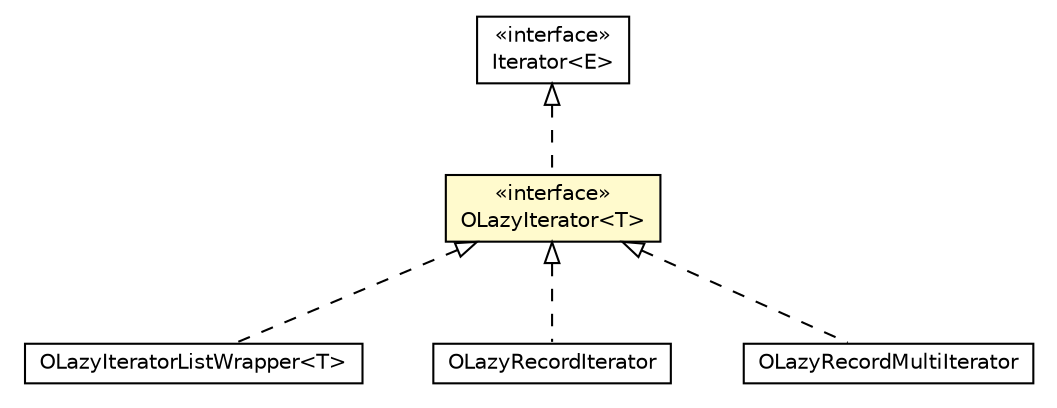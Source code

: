 #!/usr/local/bin/dot
#
# Class diagram 
# Generated by UMLGraph version R5_6-24-gf6e263 (http://www.umlgraph.org/)
#

digraph G {
	edge [fontname="Helvetica",fontsize=10,labelfontname="Helvetica",labelfontsize=10];
	node [fontname="Helvetica",fontsize=10,shape=plaintext];
	nodesep=0.25;
	ranksep=0.5;
	// com.orientechnologies.common.collection.OLazyIteratorListWrapper<T>
	c2241557 [label=<<table title="com.orientechnologies.common.collection.OLazyIteratorListWrapper" border="0" cellborder="1" cellspacing="0" cellpadding="2" port="p" href="./OLazyIteratorListWrapper.html">
		<tr><td><table border="0" cellspacing="0" cellpadding="1">
<tr><td align="center" balign="center"> OLazyIteratorListWrapper&lt;T&gt; </td></tr>
		</table></td></tr>
		</table>>, URL="./OLazyIteratorListWrapper.html", fontname="Helvetica", fontcolor="black", fontsize=10.0];
	// com.orientechnologies.common.collection.OLazyIterator<T>
	c2241560 [label=<<table title="com.orientechnologies.common.collection.OLazyIterator" border="0" cellborder="1" cellspacing="0" cellpadding="2" port="p" bgcolor="lemonChiffon" href="./OLazyIterator.html">
		<tr><td><table border="0" cellspacing="0" cellpadding="1">
<tr><td align="center" balign="center"> &#171;interface&#187; </td></tr>
<tr><td align="center" balign="center"> OLazyIterator&lt;T&gt; </td></tr>
		</table></td></tr>
		</table>>, URL="./OLazyIterator.html", fontname="Helvetica", fontcolor="black", fontsize=10.0];
	// com.orientechnologies.orient.core.db.record.OLazyRecordIterator
	c2241732 [label=<<table title="com.orientechnologies.orient.core.db.record.OLazyRecordIterator" border="0" cellborder="1" cellspacing="0" cellpadding="2" port="p" href="../../orient/core/db/record/OLazyRecordIterator.html">
		<tr><td><table border="0" cellspacing="0" cellpadding="1">
<tr><td align="center" balign="center"> OLazyRecordIterator </td></tr>
		</table></td></tr>
		</table>>, URL="../../orient/core/db/record/OLazyRecordIterator.html", fontname="Helvetica", fontcolor="black", fontsize=10.0];
	// com.orientechnologies.orient.core.db.record.OLazyRecordMultiIterator
	c2241753 [label=<<table title="com.orientechnologies.orient.core.db.record.OLazyRecordMultiIterator" border="0" cellborder="1" cellspacing="0" cellpadding="2" port="p" href="../../orient/core/db/record/OLazyRecordMultiIterator.html">
		<tr><td><table border="0" cellspacing="0" cellpadding="1">
<tr><td align="center" balign="center"> OLazyRecordMultiIterator </td></tr>
		</table></td></tr>
		</table>>, URL="../../orient/core/db/record/OLazyRecordMultiIterator.html", fontname="Helvetica", fontcolor="black", fontsize=10.0];
	//com.orientechnologies.common.collection.OLazyIteratorListWrapper<T> implements com.orientechnologies.common.collection.OLazyIterator<T>
	c2241560:p -> c2241557:p [dir=back,arrowtail=empty,style=dashed];
	//com.orientechnologies.common.collection.OLazyIterator<T> implements java.util.Iterator<E>
	c2243535:p -> c2241560:p [dir=back,arrowtail=empty,style=dashed];
	//com.orientechnologies.orient.core.db.record.OLazyRecordIterator implements com.orientechnologies.common.collection.OLazyIterator<T>
	c2241560:p -> c2241732:p [dir=back,arrowtail=empty,style=dashed];
	//com.orientechnologies.orient.core.db.record.OLazyRecordMultiIterator implements com.orientechnologies.common.collection.OLazyIterator<T>
	c2241560:p -> c2241753:p [dir=back,arrowtail=empty,style=dashed];
	// java.util.Iterator<E>
	c2243535 [label=<<table title="java.util.Iterator" border="0" cellborder="1" cellspacing="0" cellpadding="2" port="p" href="http://java.sun.com/j2se/1.4.2/docs/api/java/util/Iterator.html">
		<tr><td><table border="0" cellspacing="0" cellpadding="1">
<tr><td align="center" balign="center"> &#171;interface&#187; </td></tr>
<tr><td align="center" balign="center"> Iterator&lt;E&gt; </td></tr>
		</table></td></tr>
		</table>>, URL="http://java.sun.com/j2se/1.4.2/docs/api/java/util/Iterator.html", fontname="Helvetica", fontcolor="black", fontsize=10.0];
}

